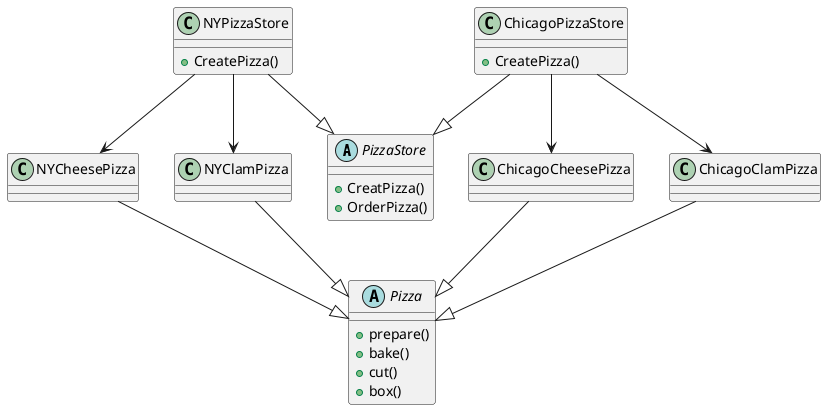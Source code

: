 @startuml
abstract class PizzaStore {
    +CreatPizza()
    +OrderPizza()
}

class NYPizzaStore {
    +CreatePizza()
}

class ChicagoPizzaStore {
    +CreatePizza()
}

NYPizzaStore --|> PizzaStore
ChicagoPizzaStore --|> PizzaStore

abstract class Pizza {
     +prepare()
     +bake()
     +cut()
     +box()
 }

 class NYCheesePizza
 class NYClamPizza

 NYCheesePizza --|> Pizza
 NYClamPizza --|> Pizza

 class ChicagoCheesePizza
 class ChicagoClamPizza

 ChicagoCheesePizza --|> Pizza
 ChicagoClamPizza --|> Pizza

 NYPizzaStore --> NYCheesePizza
 NYPizzaStore --> NYClamPizza
 
 ChicagoPizzaStore --> ChicagoCheesePizza
 ChicagoPizzaStore --> ChicagoClamPizza
@enduml
